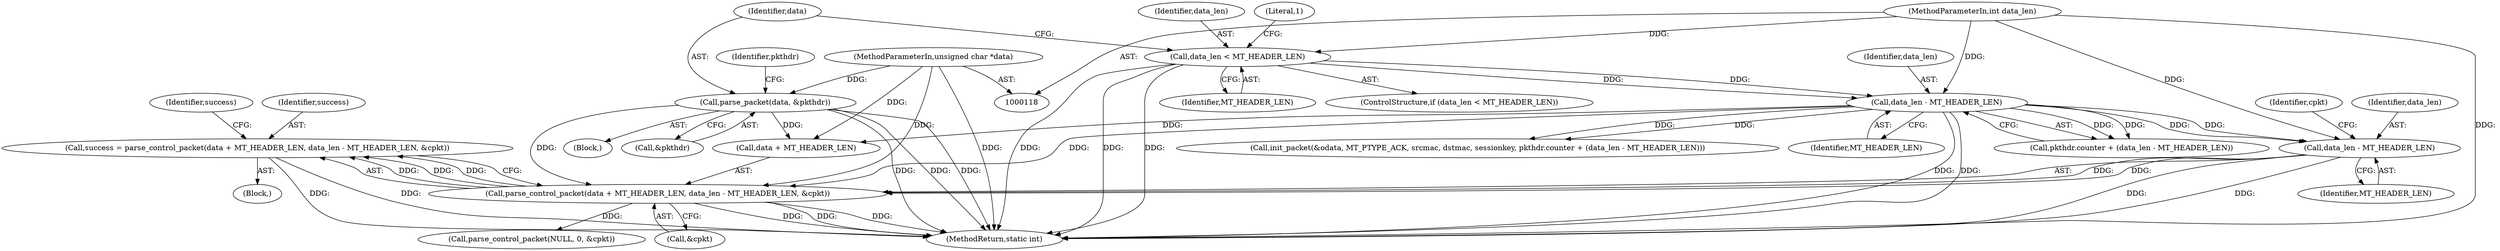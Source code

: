 digraph "0_MAC-Telnet_b69d11727d4f0f8cf719c79e3fb700f55ca03e9a@integer" {
"1000201" [label="(Call,success = parse_control_packet(data + MT_HEADER_LEN, data_len - MT_HEADER_LEN, &cpkt))"];
"1000203" [label="(Call,parse_control_packet(data + MT_HEADER_LEN, data_len - MT_HEADER_LEN, &cpkt))"];
"1000131" [label="(Call,parse_packet(data, &pkthdr))"];
"1000119" [label="(MethodParameterIn,unsigned char *data)"];
"1000169" [label="(Call,data_len - MT_HEADER_LEN)"];
"1000124" [label="(Call,data_len < MT_HEADER_LEN)"];
"1000120" [label="(MethodParameterIn,int data_len)"];
"1000207" [label="(Call,data_len - MT_HEADER_LEN)"];
"1000119" [label="(MethodParameterIn,unsigned char *data)"];
"1000138" [label="(Identifier,pkthdr)"];
"1000123" [label="(ControlStructure,if (data_len < MT_HEADER_LEN))"];
"1000170" [label="(Identifier,data_len)"];
"1000203" [label="(Call,parse_control_packet(data + MT_HEADER_LEN, data_len - MT_HEADER_LEN, &cpkt))"];
"1000346" [label="(MethodReturn,static int)"];
"1000151" [label="(Block,)"];
"1000124" [label="(Call,data_len < MT_HEADER_LEN)"];
"1000169" [label="(Call,data_len - MT_HEADER_LEN)"];
"1000209" [label="(Identifier,MT_HEADER_LEN)"];
"1000165" [label="(Call,pkthdr.counter + (data_len - MT_HEADER_LEN))"];
"1000131" [label="(Call,parse_packet(data, &pkthdr))"];
"1000133" [label="(Call,&pkthdr)"];
"1000202" [label="(Identifier,success)"];
"1000211" [label="(Identifier,cpkt)"];
"1000207" [label="(Call,data_len - MT_HEADER_LEN)"];
"1000126" [label="(Identifier,MT_HEADER_LEN)"];
"1000201" [label="(Call,success = parse_control_packet(data + MT_HEADER_LEN, data_len - MT_HEADER_LEN, &cpkt))"];
"1000132" [label="(Identifier,data)"];
"1000158" [label="(Call,init_packet(&odata, MT_PTYPE_ACK, srcmac, dstmac, sessionkey, pkthdr.counter + (data_len - MT_HEADER_LEN)))"];
"1000125" [label="(Identifier,data_len)"];
"1000120" [label="(MethodParameterIn,int data_len)"];
"1000204" [label="(Call,data + MT_HEADER_LEN)"];
"1000171" [label="(Identifier,MT_HEADER_LEN)"];
"1000130" [label="(Literal,1)"];
"1000279" [label="(Call,parse_control_packet(NULL, 0, &cpkt))"];
"1000121" [label="(Block,)"];
"1000208" [label="(Identifier,data_len)"];
"1000213" [label="(Identifier,success)"];
"1000210" [label="(Call,&cpkt)"];
"1000201" -> "1000151"  [label="AST: "];
"1000201" -> "1000203"  [label="CFG: "];
"1000202" -> "1000201"  [label="AST: "];
"1000203" -> "1000201"  [label="AST: "];
"1000213" -> "1000201"  [label="CFG: "];
"1000201" -> "1000346"  [label="DDG: "];
"1000201" -> "1000346"  [label="DDG: "];
"1000203" -> "1000201"  [label="DDG: "];
"1000203" -> "1000201"  [label="DDG: "];
"1000203" -> "1000201"  [label="DDG: "];
"1000203" -> "1000210"  [label="CFG: "];
"1000204" -> "1000203"  [label="AST: "];
"1000207" -> "1000203"  [label="AST: "];
"1000210" -> "1000203"  [label="AST: "];
"1000203" -> "1000346"  [label="DDG: "];
"1000203" -> "1000346"  [label="DDG: "];
"1000203" -> "1000346"  [label="DDG: "];
"1000131" -> "1000203"  [label="DDG: "];
"1000119" -> "1000203"  [label="DDG: "];
"1000169" -> "1000203"  [label="DDG: "];
"1000207" -> "1000203"  [label="DDG: "];
"1000207" -> "1000203"  [label="DDG: "];
"1000203" -> "1000279"  [label="DDG: "];
"1000131" -> "1000121"  [label="AST: "];
"1000131" -> "1000133"  [label="CFG: "];
"1000132" -> "1000131"  [label="AST: "];
"1000133" -> "1000131"  [label="AST: "];
"1000138" -> "1000131"  [label="CFG: "];
"1000131" -> "1000346"  [label="DDG: "];
"1000131" -> "1000346"  [label="DDG: "];
"1000131" -> "1000346"  [label="DDG: "];
"1000119" -> "1000131"  [label="DDG: "];
"1000131" -> "1000204"  [label="DDG: "];
"1000119" -> "1000118"  [label="AST: "];
"1000119" -> "1000346"  [label="DDG: "];
"1000119" -> "1000204"  [label="DDG: "];
"1000169" -> "1000165"  [label="AST: "];
"1000169" -> "1000171"  [label="CFG: "];
"1000170" -> "1000169"  [label="AST: "];
"1000171" -> "1000169"  [label="AST: "];
"1000165" -> "1000169"  [label="CFG: "];
"1000169" -> "1000346"  [label="DDG: "];
"1000169" -> "1000346"  [label="DDG: "];
"1000169" -> "1000158"  [label="DDG: "];
"1000169" -> "1000158"  [label="DDG: "];
"1000169" -> "1000165"  [label="DDG: "];
"1000169" -> "1000165"  [label="DDG: "];
"1000124" -> "1000169"  [label="DDG: "];
"1000124" -> "1000169"  [label="DDG: "];
"1000120" -> "1000169"  [label="DDG: "];
"1000169" -> "1000204"  [label="DDG: "];
"1000169" -> "1000207"  [label="DDG: "];
"1000169" -> "1000207"  [label="DDG: "];
"1000124" -> "1000123"  [label="AST: "];
"1000124" -> "1000126"  [label="CFG: "];
"1000125" -> "1000124"  [label="AST: "];
"1000126" -> "1000124"  [label="AST: "];
"1000130" -> "1000124"  [label="CFG: "];
"1000132" -> "1000124"  [label="CFG: "];
"1000124" -> "1000346"  [label="DDG: "];
"1000124" -> "1000346"  [label="DDG: "];
"1000124" -> "1000346"  [label="DDG: "];
"1000120" -> "1000124"  [label="DDG: "];
"1000120" -> "1000118"  [label="AST: "];
"1000120" -> "1000346"  [label="DDG: "];
"1000120" -> "1000207"  [label="DDG: "];
"1000207" -> "1000209"  [label="CFG: "];
"1000208" -> "1000207"  [label="AST: "];
"1000209" -> "1000207"  [label="AST: "];
"1000211" -> "1000207"  [label="CFG: "];
"1000207" -> "1000346"  [label="DDG: "];
"1000207" -> "1000346"  [label="DDG: "];
}
